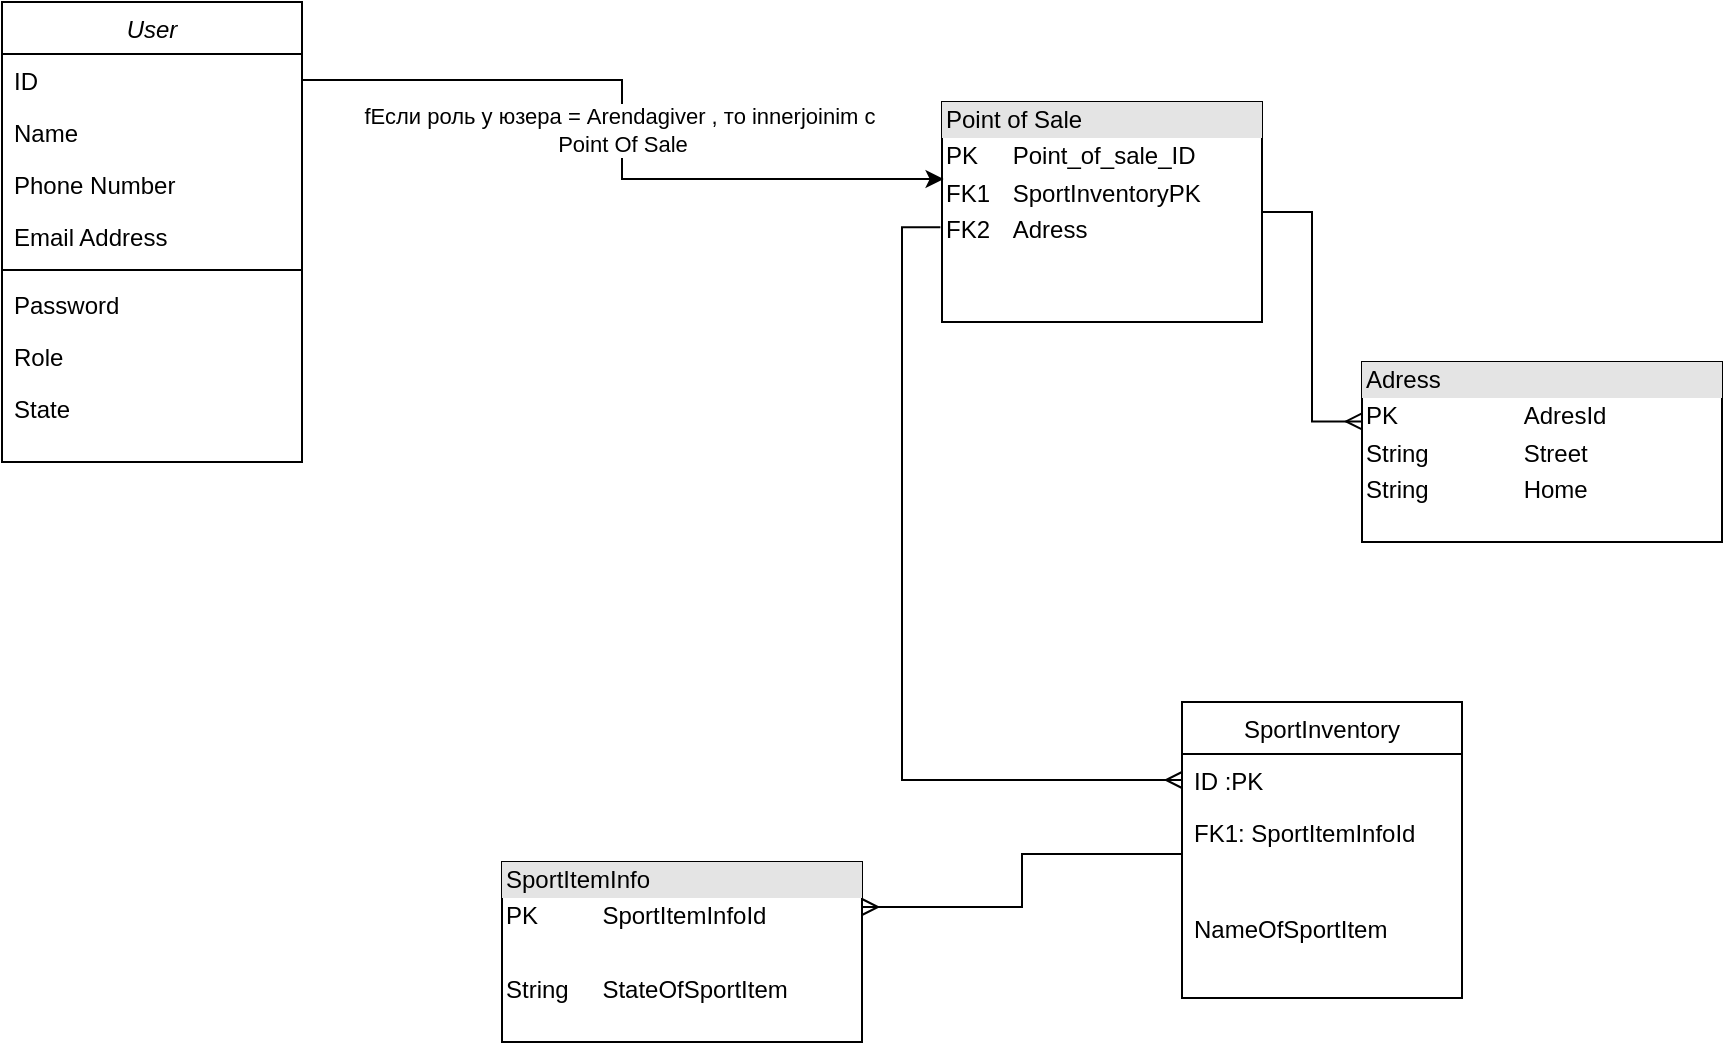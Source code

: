<mxfile version="14.7.0" type="github">
  <diagram id="C5RBs43oDa-KdzZeNtuy" name="Page-1">
    <mxGraphModel dx="1185" dy="662" grid="1" gridSize="10" guides="1" tooltips="1" connect="1" arrows="1" fold="1" page="1" pageScale="1" pageWidth="827" pageHeight="1169" math="0" shadow="0">
      <root>
        <mxCell id="WIyWlLk6GJQsqaUBKTNV-0" />
        <mxCell id="WIyWlLk6GJQsqaUBKTNV-1" parent="WIyWlLk6GJQsqaUBKTNV-0" />
        <mxCell id="zkfFHV4jXpPFQw0GAbJ--0" value="User" style="swimlane;fontStyle=2;align=center;verticalAlign=top;childLayout=stackLayout;horizontal=1;startSize=26;horizontalStack=0;resizeParent=1;resizeLast=0;collapsible=1;marginBottom=0;rounded=0;shadow=0;strokeWidth=1;" parent="WIyWlLk6GJQsqaUBKTNV-1" vertex="1">
          <mxGeometry x="60" y="110" width="150" height="230" as="geometry">
            <mxRectangle x="230" y="140" width="160" height="26" as="alternateBounds" />
          </mxGeometry>
        </mxCell>
        <mxCell id="clyWz7LLKOtjiC8juDBd-45" value="ID&#xa;" style="text;align=left;verticalAlign=top;spacingLeft=4;spacingRight=4;overflow=hidden;rotatable=0;points=[[0,0.5],[1,0.5]];portConstraint=eastwest;" vertex="1" parent="zkfFHV4jXpPFQw0GAbJ--0">
          <mxGeometry y="26" width="150" height="26" as="geometry" />
        </mxCell>
        <mxCell id="zkfFHV4jXpPFQw0GAbJ--1" value="Name" style="text;align=left;verticalAlign=top;spacingLeft=4;spacingRight=4;overflow=hidden;rotatable=0;points=[[0,0.5],[1,0.5]];portConstraint=eastwest;" parent="zkfFHV4jXpPFQw0GAbJ--0" vertex="1">
          <mxGeometry y="52" width="150" height="26" as="geometry" />
        </mxCell>
        <mxCell id="zkfFHV4jXpPFQw0GAbJ--2" value="Phone Number" style="text;align=left;verticalAlign=top;spacingLeft=4;spacingRight=4;overflow=hidden;rotatable=0;points=[[0,0.5],[1,0.5]];portConstraint=eastwest;rounded=0;shadow=0;html=0;" parent="zkfFHV4jXpPFQw0GAbJ--0" vertex="1">
          <mxGeometry y="78" width="150" height="26" as="geometry" />
        </mxCell>
        <mxCell id="zkfFHV4jXpPFQw0GAbJ--3" value="Email Address" style="text;align=left;verticalAlign=top;spacingLeft=4;spacingRight=4;overflow=hidden;rotatable=0;points=[[0,0.5],[1,0.5]];portConstraint=eastwest;rounded=0;shadow=0;html=0;" parent="zkfFHV4jXpPFQw0GAbJ--0" vertex="1">
          <mxGeometry y="104" width="150" height="26" as="geometry" />
        </mxCell>
        <mxCell id="zkfFHV4jXpPFQw0GAbJ--4" value="" style="line;html=1;strokeWidth=1;align=left;verticalAlign=middle;spacingTop=-1;spacingLeft=3;spacingRight=3;rotatable=0;labelPosition=right;points=[];portConstraint=eastwest;" parent="zkfFHV4jXpPFQw0GAbJ--0" vertex="1">
          <mxGeometry y="130" width="150" height="8" as="geometry" />
        </mxCell>
        <mxCell id="zkfFHV4jXpPFQw0GAbJ--5" value="Password" style="text;align=left;verticalAlign=top;spacingLeft=4;spacingRight=4;overflow=hidden;rotatable=0;points=[[0,0.5],[1,0.5]];portConstraint=eastwest;" parent="zkfFHV4jXpPFQw0GAbJ--0" vertex="1">
          <mxGeometry y="138" width="150" height="26" as="geometry" />
        </mxCell>
        <mxCell id="clyWz7LLKOtjiC8juDBd-1" value="Role" style="text;align=left;verticalAlign=top;spacingLeft=4;spacingRight=4;overflow=hidden;rotatable=0;points=[[0,0.5],[1,0.5]];portConstraint=eastwest;" vertex="1" parent="zkfFHV4jXpPFQw0GAbJ--0">
          <mxGeometry y="164" width="150" height="26" as="geometry" />
        </mxCell>
        <mxCell id="clyWz7LLKOtjiC8juDBd-0" value="State&#xa;" style="text;align=left;verticalAlign=top;spacingLeft=4;spacingRight=4;overflow=hidden;rotatable=0;points=[[0,0.5],[1,0.5]];portConstraint=eastwest;" vertex="1" parent="zkfFHV4jXpPFQw0GAbJ--0">
          <mxGeometry y="190" width="150" height="26" as="geometry" />
        </mxCell>
        <mxCell id="clyWz7LLKOtjiC8juDBd-2" value="SportInventory" style="swimlane;fontStyle=0;childLayout=stackLayout;horizontal=1;startSize=26;fillColor=none;horizontalStack=0;resizeParent=1;resizeParentMax=0;resizeLast=0;collapsible=1;marginBottom=0;" vertex="1" parent="WIyWlLk6GJQsqaUBKTNV-1">
          <mxGeometry x="650" y="460" width="140" height="148" as="geometry" />
        </mxCell>
        <mxCell id="clyWz7LLKOtjiC8juDBd-3" value="ID :PK" style="text;strokeColor=none;fillColor=none;align=left;verticalAlign=top;spacingLeft=4;spacingRight=4;overflow=hidden;rotatable=0;points=[[0,0.5],[1,0.5]];portConstraint=eastwest;" vertex="1" parent="clyWz7LLKOtjiC8juDBd-2">
          <mxGeometry y="26" width="140" height="26" as="geometry" />
        </mxCell>
        <mxCell id="clyWz7LLKOtjiC8juDBd-4" value="FK1: SportItemInfoId" style="text;strokeColor=none;fillColor=none;align=left;verticalAlign=top;spacingLeft=4;spacingRight=4;overflow=hidden;rotatable=0;points=[[0,0.5],[1,0.5]];portConstraint=eastwest;" vertex="1" parent="clyWz7LLKOtjiC8juDBd-2">
          <mxGeometry y="52" width="140" height="48" as="geometry" />
        </mxCell>
        <mxCell id="clyWz7LLKOtjiC8juDBd-50" value="NameOfSportItem" style="text;strokeColor=none;fillColor=none;align=left;verticalAlign=top;spacingLeft=4;spacingRight=4;overflow=hidden;rotatable=0;points=[[0,0.5],[1,0.5]];portConstraint=eastwest;" vertex="1" parent="clyWz7LLKOtjiC8juDBd-2">
          <mxGeometry y="100" width="140" height="48" as="geometry" />
        </mxCell>
        <mxCell id="clyWz7LLKOtjiC8juDBd-47" style="edgeStyle=orthogonalEdgeStyle;rounded=0;orthogonalLoop=1;jettySize=auto;html=1;endArrow=ERmany;endFill=0;entryX=0;entryY=0.5;entryDx=0;entryDy=0;exitX=-0.005;exitY=0.569;exitDx=0;exitDy=0;exitPerimeter=0;" edge="1" parent="WIyWlLk6GJQsqaUBKTNV-1" source="clyWz7LLKOtjiC8juDBd-6" target="clyWz7LLKOtjiC8juDBd-3">
          <mxGeometry relative="1" as="geometry">
            <mxPoint x="610" y="499" as="targetPoint" />
          </mxGeometry>
        </mxCell>
        <mxCell id="clyWz7LLKOtjiC8juDBd-53" style="edgeStyle=orthogonalEdgeStyle;rounded=0;orthogonalLoop=1;jettySize=auto;html=1;entryX=0;entryY=0.33;entryDx=0;entryDy=0;entryPerimeter=0;endArrow=ERmany;endFill=0;" edge="1" parent="WIyWlLk6GJQsqaUBKTNV-1" source="clyWz7LLKOtjiC8juDBd-6" target="clyWz7LLKOtjiC8juDBd-52">
          <mxGeometry relative="1" as="geometry" />
        </mxCell>
        <mxCell id="clyWz7LLKOtjiC8juDBd-6" value="&lt;div style=&quot;box-sizing: border-box ; width: 100% ; background: #e4e4e4 ; padding: 2px&quot;&gt;Point of Sale&lt;br&gt;&lt;/div&gt;&lt;table style=&quot;width: 100% ; font-size: 1em&quot; cellpadding=&quot;2&quot; cellspacing=&quot;0&quot;&gt;&lt;tbody&gt;&lt;tr&gt;&lt;td&gt;PK&lt;/td&gt;&lt;td&gt;Point_of_sale_ID&amp;nbsp;&lt;br&gt;&lt;/td&gt;&lt;/tr&gt;&lt;tr&gt;&lt;td&gt;FK1&lt;/td&gt;&lt;td&gt;SportInventoryPK&lt;br&gt;&lt;/td&gt;&lt;/tr&gt;&lt;tr&gt;&lt;td&gt;FK2&lt;/td&gt;&lt;td&gt;Adress&lt;br&gt;&lt;/td&gt;&lt;/tr&gt;&lt;/tbody&gt;&lt;/table&gt;&lt;table cellpadding=&quot;2&quot; cellspacing=&quot;0&quot; style=&quot;font-size: 1em ; width: 160px&quot;&gt;&lt;tbody&gt;&lt;tr&gt;&lt;td&gt;&amp;nbsp; &amp;nbsp;&lt;/td&gt;&lt;td&gt;&lt;br&gt;&lt;/td&gt;&lt;/tr&gt;&lt;/tbody&gt;&lt;/table&gt;" style="verticalAlign=top;align=left;overflow=fill;html=1;" vertex="1" parent="WIyWlLk6GJQsqaUBKTNV-1">
          <mxGeometry x="530" y="160" width="160" height="110" as="geometry" />
        </mxCell>
        <mxCell id="clyWz7LLKOtjiC8juDBd-48" value="&lt;div style=&quot;box-sizing: border-box ; width: 100% ; background: #e4e4e4 ; padding: 2px&quot;&gt;SportItemInfo&lt;/div&gt;&lt;table style=&quot;width: 100% ; font-size: 1em&quot; cellpadding=&quot;2&quot; cellspacing=&quot;0&quot;&gt;&lt;tbody&gt;&lt;tr&gt;&lt;td&gt;PK&lt;/td&gt;&lt;td&gt;SportItemInfoId&lt;/td&gt;&lt;/tr&gt;&lt;tr&gt;&lt;td&gt;&lt;br&gt;&lt;/td&gt;&lt;td&gt;&lt;br&gt;&lt;/td&gt;&lt;/tr&gt;&lt;tr&gt;&lt;td&gt;String&lt;br&gt;&lt;br&gt;&lt;/td&gt;&lt;td&gt;StateOfSportItem&lt;br&gt;&lt;br&gt;&lt;/td&gt;&lt;/tr&gt;&lt;/tbody&gt;&lt;/table&gt;" style="verticalAlign=top;align=left;overflow=fill;html=1;" vertex="1" parent="WIyWlLk6GJQsqaUBKTNV-1">
          <mxGeometry x="310" y="540" width="180" height="90" as="geometry" />
        </mxCell>
        <mxCell id="clyWz7LLKOtjiC8juDBd-51" style="edgeStyle=orthogonalEdgeStyle;rounded=0;orthogonalLoop=1;jettySize=auto;html=1;entryX=1;entryY=0.25;entryDx=0;entryDy=0;endArrow=ERmany;endFill=0;" edge="1" parent="WIyWlLk6GJQsqaUBKTNV-1" source="clyWz7LLKOtjiC8juDBd-4" target="clyWz7LLKOtjiC8juDBd-48">
          <mxGeometry relative="1" as="geometry" />
        </mxCell>
        <mxCell id="clyWz7LLKOtjiC8juDBd-52" value="&lt;div style=&quot;box-sizing: border-box ; width: 100% ; background: #e4e4e4 ; padding: 2px&quot;&gt;Adress&lt;/div&gt;&lt;table style=&quot;width: 100% ; font-size: 1em&quot; cellpadding=&quot;2&quot; cellspacing=&quot;0&quot;&gt;&lt;tbody&gt;&lt;tr&gt;&lt;td&gt;PK&lt;/td&gt;&lt;td&gt;AdresId&lt;/td&gt;&lt;/tr&gt;&lt;tr&gt;&lt;td&gt;String&lt;/td&gt;&lt;td&gt;Street&lt;/td&gt;&lt;/tr&gt;&lt;tr&gt;&lt;td&gt;String&lt;/td&gt;&lt;td&gt;Home&lt;/td&gt;&lt;/tr&gt;&lt;/tbody&gt;&lt;/table&gt;" style="verticalAlign=top;align=left;overflow=fill;html=1;" vertex="1" parent="WIyWlLk6GJQsqaUBKTNV-1">
          <mxGeometry x="740" y="290" width="180" height="90" as="geometry" />
        </mxCell>
        <mxCell id="clyWz7LLKOtjiC8juDBd-54" value="fЕсли роль у юзера = Arendagiver , то innerjoinim с&amp;nbsp;&lt;br&gt;Point Of Sale" style="edgeStyle=orthogonalEdgeStyle;rounded=0;orthogonalLoop=1;jettySize=auto;html=1;entryX=0.005;entryY=0.35;entryDx=0;entryDy=0;entryPerimeter=0;endArrow=classic;endFill=1;fontStyle=0" edge="1" parent="WIyWlLk6GJQsqaUBKTNV-1" source="clyWz7LLKOtjiC8juDBd-45" target="clyWz7LLKOtjiC8juDBd-6">
          <mxGeometry relative="1" as="geometry" />
        </mxCell>
      </root>
    </mxGraphModel>
  </diagram>
</mxfile>
